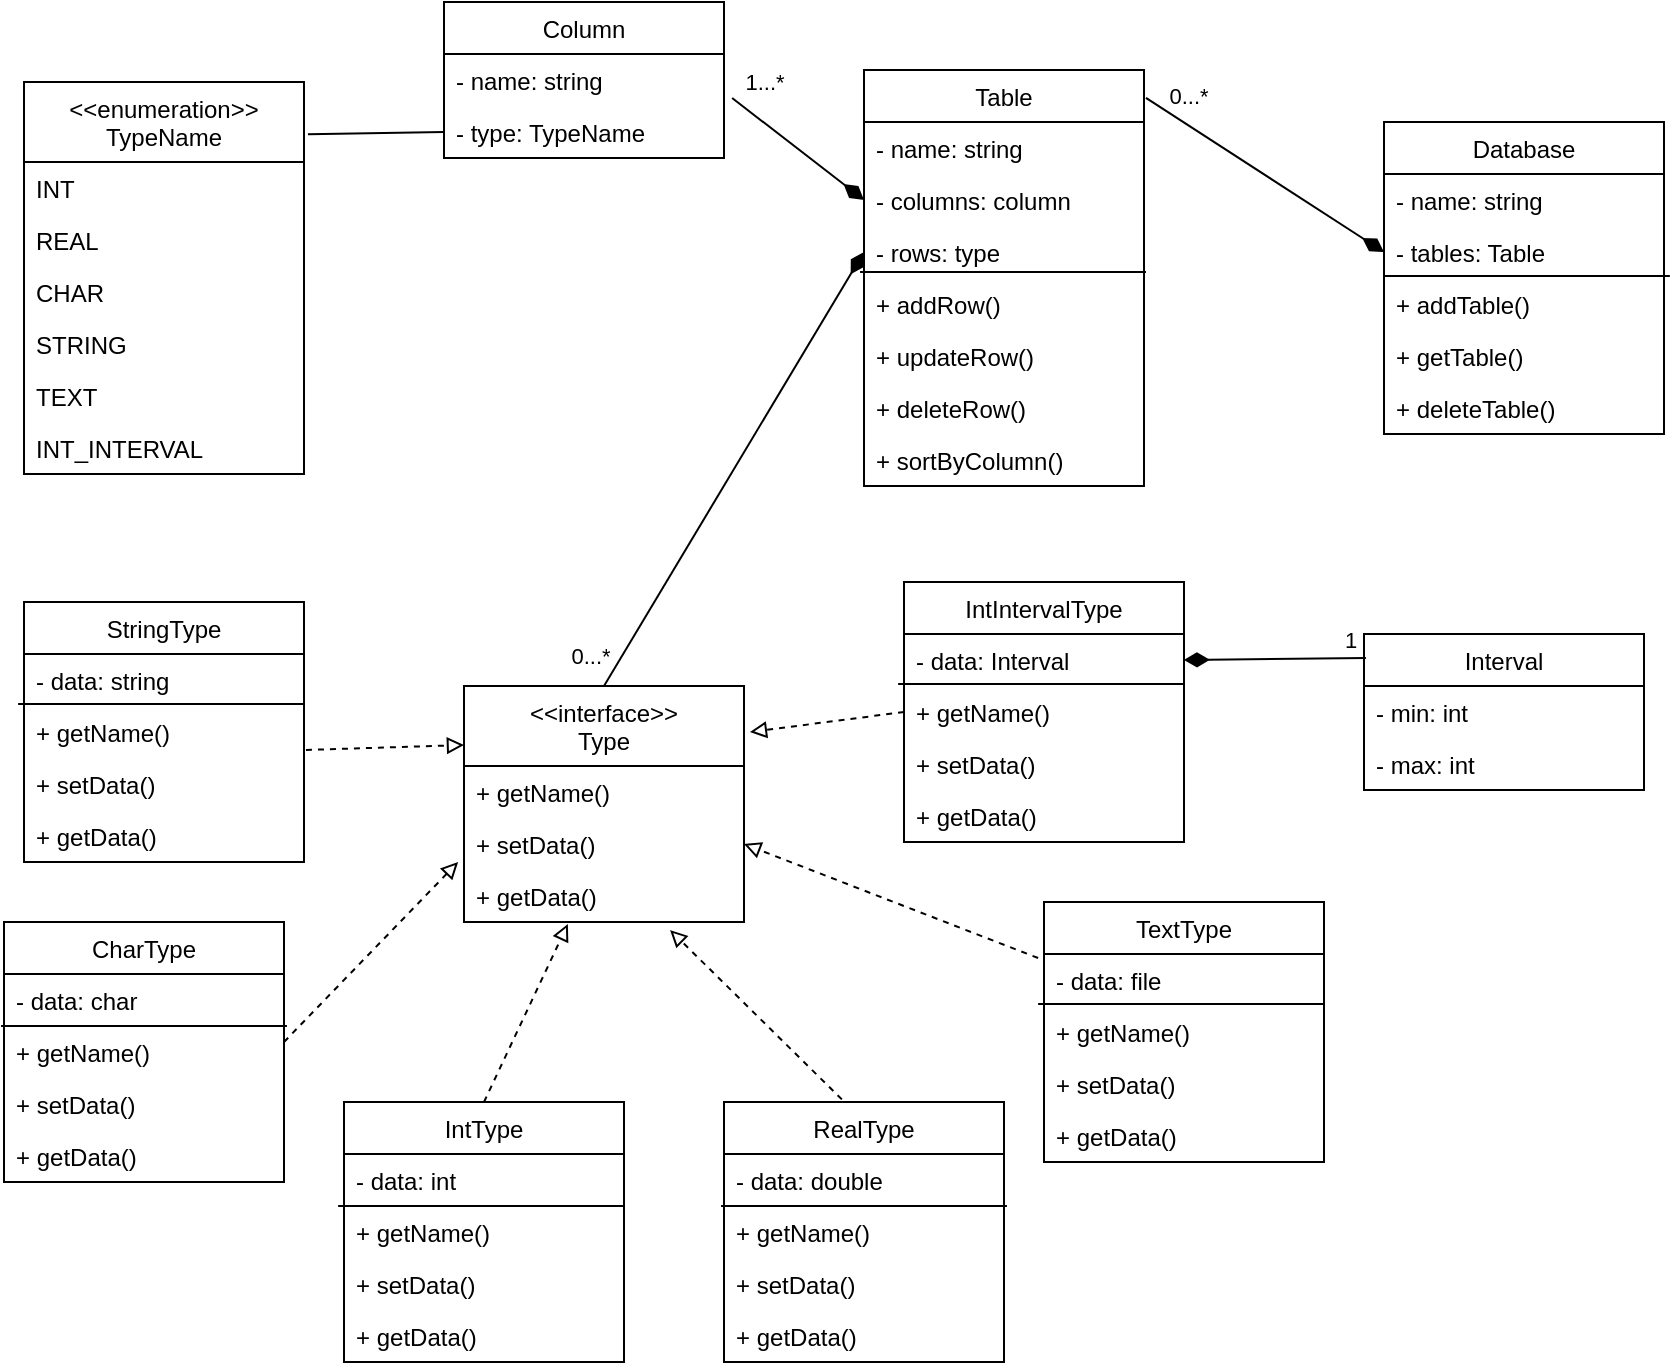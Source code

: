 <mxfile version="13.6.5">
    <diagram id="cUUYN8KEluXMO7xgLWK1" name="Page-1">
        <mxGraphModel dx="683" dy="1849" grid="1" gridSize="10" guides="1" tooltips="1" connect="1" arrows="1" fold="1" page="1" pageScale="1" pageWidth="827" pageHeight="1169" math="0" shadow="0">
            <root>
                <mxCell id="0"/>
                <mxCell id="1" parent="0"/>
                <mxCell id="34" value="RealType" style="swimlane;fontStyle=0;childLayout=stackLayout;horizontal=1;startSize=26;fillColor=none;horizontalStack=0;resizeParent=1;resizeParentMax=0;resizeLast=0;collapsible=1;marginBottom=0;" vertex="1" parent="1">
                    <mxGeometry x="420" y="450" width="140" height="130" as="geometry"/>
                </mxCell>
                <mxCell id="95" value="- data: double " style="text;strokeColor=none;fillColor=none;align=left;verticalAlign=top;spacingLeft=4;spacingRight=4;overflow=hidden;rotatable=0;points=[[0,0.5],[1,0.5]];portConstraint=eastwest;" vertex="1" parent="34">
                    <mxGeometry y="26" width="140" height="26" as="geometry"/>
                </mxCell>
                <mxCell id="120" value="" style="endArrow=none;html=1;strokeWidth=1;exitX=-0.014;exitY=-0.115;exitDx=0;exitDy=0;exitPerimeter=0;entryX=1.007;entryY=-0.115;entryDx=0;entryDy=0;entryPerimeter=0;" edge="1" parent="34">
                    <mxGeometry width="50" height="50" relative="1" as="geometry">
                        <mxPoint x="-1.47" y="52.01" as="sourcePoint"/>
                        <mxPoint x="141.47" y="52.01" as="targetPoint"/>
                        <Array as="points">
                            <mxPoint x="90.49" y="52"/>
                        </Array>
                    </mxGeometry>
                </mxCell>
                <mxCell id="35" value="+ getName()" style="text;strokeColor=none;fillColor=none;align=left;verticalAlign=top;spacingLeft=4;spacingRight=4;overflow=hidden;rotatable=0;points=[[0,0.5],[1,0.5]];portConstraint=eastwest;" vertex="1" parent="34">
                    <mxGeometry y="52" width="140" height="26" as="geometry"/>
                </mxCell>
                <mxCell id="36" value="+ setData()" style="text;strokeColor=none;fillColor=none;align=left;verticalAlign=top;spacingLeft=4;spacingRight=4;overflow=hidden;rotatable=0;points=[[0,0.5],[1,0.5]];portConstraint=eastwest;" vertex="1" parent="34">
                    <mxGeometry y="78" width="140" height="26" as="geometry"/>
                </mxCell>
                <mxCell id="37" value="+ getData()" style="text;strokeColor=none;fillColor=none;align=left;verticalAlign=top;spacingLeft=4;spacingRight=4;overflow=hidden;rotatable=0;points=[[0,0.5],[1,0.5]];portConstraint=eastwest;" vertex="1" parent="34">
                    <mxGeometry y="104" width="140" height="26" as="geometry"/>
                </mxCell>
                <mxCell id="30" value="IntType" style="swimlane;fontStyle=0;childLayout=stackLayout;horizontal=1;startSize=26;fillColor=none;horizontalStack=0;resizeParent=1;resizeParentMax=0;resizeLast=0;collapsible=1;marginBottom=0;" vertex="1" parent="1">
                    <mxGeometry x="230" y="450" width="140" height="130" as="geometry">
                        <mxRectangle x="240" y="434" width="70" height="26" as="alternateBounds"/>
                    </mxGeometry>
                </mxCell>
                <mxCell id="94" value="- data: int" style="text;strokeColor=none;fillColor=none;align=left;verticalAlign=top;spacingLeft=4;spacingRight=4;overflow=hidden;rotatable=0;points=[[0,0.5],[1,0.5]];portConstraint=eastwest;" vertex="1" parent="30">
                    <mxGeometry y="26" width="140" height="26" as="geometry"/>
                </mxCell>
                <mxCell id="121" value="" style="endArrow=none;html=1;strokeWidth=1;exitX=-0.014;exitY=-0.115;exitDx=0;exitDy=0;exitPerimeter=0;entryX=1.007;entryY=-0.115;entryDx=0;entryDy=0;entryPerimeter=0;" edge="1" parent="30">
                    <mxGeometry width="50" height="50" relative="1" as="geometry">
                        <mxPoint x="-2.94" y="52.01" as="sourcePoint"/>
                        <mxPoint x="140" y="52.01" as="targetPoint"/>
                        <Array as="points">
                            <mxPoint x="89.02" y="52"/>
                        </Array>
                    </mxGeometry>
                </mxCell>
                <mxCell id="31" value="+ getName()" style="text;strokeColor=none;fillColor=none;align=left;verticalAlign=top;spacingLeft=4;spacingRight=4;overflow=hidden;rotatable=0;points=[[0,0.5],[1,0.5]];portConstraint=eastwest;" vertex="1" parent="30">
                    <mxGeometry y="52" width="140" height="26" as="geometry"/>
                </mxCell>
                <mxCell id="32" value="+ setData()" style="text;strokeColor=none;fillColor=none;align=left;verticalAlign=top;spacingLeft=4;spacingRight=4;overflow=hidden;rotatable=0;points=[[0,0.5],[1,0.5]];portConstraint=eastwest;" vertex="1" parent="30">
                    <mxGeometry y="78" width="140" height="26" as="geometry"/>
                </mxCell>
                <mxCell id="33" value="+ getData()" style="text;strokeColor=none;fillColor=none;align=left;verticalAlign=top;spacingLeft=4;spacingRight=4;overflow=hidden;rotatable=0;points=[[0,0.5],[1,0.5]];portConstraint=eastwest;" vertex="1" parent="30">
                    <mxGeometry y="104" width="140" height="26" as="geometry"/>
                </mxCell>
                <mxCell id="23" value="CharType" style="swimlane;fontStyle=0;childLayout=stackLayout;horizontal=1;startSize=26;fillColor=none;horizontalStack=0;resizeParent=1;resizeParentMax=0;resizeLast=0;collapsible=1;marginBottom=0;" vertex="1" parent="1">
                    <mxGeometry x="60" y="360" width="140" height="130" as="geometry"/>
                </mxCell>
                <mxCell id="93" value="- data: char " style="text;strokeColor=none;fillColor=none;align=left;verticalAlign=top;spacingLeft=4;spacingRight=4;overflow=hidden;rotatable=0;points=[[0,0.5],[1,0.5]];portConstraint=eastwest;" vertex="1" parent="23">
                    <mxGeometry y="26" width="140" height="26" as="geometry"/>
                </mxCell>
                <mxCell id="117" value="" style="endArrow=none;html=1;strokeWidth=1;exitX=-0.014;exitY=-0.115;exitDx=0;exitDy=0;exitPerimeter=0;entryX=1.007;entryY=-0.115;entryDx=0;entryDy=0;entryPerimeter=0;" edge="1" parent="23">
                    <mxGeometry width="50" height="50" relative="1" as="geometry">
                        <mxPoint x="-1.47" y="52.01" as="sourcePoint"/>
                        <mxPoint x="141.47" y="52.01" as="targetPoint"/>
                        <Array as="points">
                            <mxPoint x="90.49" y="52"/>
                        </Array>
                    </mxGeometry>
                </mxCell>
                <mxCell id="27" value="+ getName()" style="text;strokeColor=none;fillColor=none;align=left;verticalAlign=top;spacingLeft=4;spacingRight=4;overflow=hidden;rotatable=0;points=[[0,0.5],[1,0.5]];portConstraint=eastwest;" vertex="1" parent="23">
                    <mxGeometry y="52" width="140" height="26" as="geometry"/>
                </mxCell>
                <mxCell id="29" value="+ setData()" style="text;strokeColor=none;fillColor=none;align=left;verticalAlign=top;spacingLeft=4;spacingRight=4;overflow=hidden;rotatable=0;points=[[0,0.5],[1,0.5]];portConstraint=eastwest;" vertex="1" parent="23">
                    <mxGeometry y="78" width="140" height="26" as="geometry"/>
                </mxCell>
                <mxCell id="28" value="+ getData()" style="text;strokeColor=none;fillColor=none;align=left;verticalAlign=top;spacingLeft=4;spacingRight=4;overflow=hidden;rotatable=0;points=[[0,0.5],[1,0.5]];portConstraint=eastwest;" vertex="1" parent="23">
                    <mxGeometry y="104" width="140" height="26" as="geometry"/>
                </mxCell>
                <mxCell id="46" value="StringType" style="swimlane;fontStyle=0;childLayout=stackLayout;horizontal=1;startSize=26;fillColor=none;horizontalStack=0;resizeParent=1;resizeParentMax=0;resizeLast=0;collapsible=1;marginBottom=0;" vertex="1" parent="1">
                    <mxGeometry x="70" y="200" width="140" height="130" as="geometry"/>
                </mxCell>
                <mxCell id="92" value="- data: string " style="text;strokeColor=none;fillColor=none;align=left;verticalAlign=top;spacingLeft=4;spacingRight=4;overflow=hidden;rotatable=0;points=[[0,0.5],[1,0.5]];portConstraint=eastwest;" vertex="1" parent="46">
                    <mxGeometry y="26" width="140" height="26" as="geometry"/>
                </mxCell>
                <mxCell id="116" value="" style="endArrow=none;html=1;strokeWidth=1;exitX=-0.014;exitY=-0.115;exitDx=0;exitDy=0;exitPerimeter=0;entryX=1.007;entryY=-0.115;entryDx=0;entryDy=0;entryPerimeter=0;" edge="1" parent="46">
                    <mxGeometry width="50" height="50" relative="1" as="geometry">
                        <mxPoint x="-2.94" y="51.01" as="sourcePoint"/>
                        <mxPoint x="140" y="51.01" as="targetPoint"/>
                        <Array as="points">
                            <mxPoint x="49.02" y="51"/>
                            <mxPoint x="69.02" y="51"/>
                            <mxPoint x="89.02" y="51"/>
                            <mxPoint x="127.06" y="51"/>
                        </Array>
                    </mxGeometry>
                </mxCell>
                <mxCell id="47" value="+ getName()" style="text;strokeColor=none;fillColor=none;align=left;verticalAlign=top;spacingLeft=4;spacingRight=4;overflow=hidden;rotatable=0;points=[[0,0.5],[1,0.5]];portConstraint=eastwest;" vertex="1" parent="46">
                    <mxGeometry y="52" width="140" height="26" as="geometry"/>
                </mxCell>
                <mxCell id="48" value="+ setData()" style="text;strokeColor=none;fillColor=none;align=left;verticalAlign=top;spacingLeft=4;spacingRight=4;overflow=hidden;rotatable=0;points=[[0,0.5],[1,0.5]];portConstraint=eastwest;" vertex="1" parent="46">
                    <mxGeometry y="78" width="140" height="26" as="geometry"/>
                </mxCell>
                <mxCell id="49" value="+ getData()" style="text;strokeColor=none;fillColor=none;align=left;verticalAlign=top;spacingLeft=4;spacingRight=4;overflow=hidden;rotatable=0;points=[[0,0.5],[1,0.5]];portConstraint=eastwest;" vertex="1" parent="46">
                    <mxGeometry y="104" width="140" height="26" as="geometry"/>
                </mxCell>
                <mxCell id="18" value="&lt;&lt;interface&gt;&gt;&#10;Type" style="swimlane;fontStyle=0;childLayout=stackLayout;horizontal=1;startSize=40;fillColor=none;horizontalStack=0;resizeParent=1;resizeParentMax=0;resizeLast=0;collapsible=1;marginBottom=0;" vertex="1" parent="1">
                    <mxGeometry x="290" y="242" width="140" height="118" as="geometry"/>
                </mxCell>
                <mxCell id="19" value="+ getName()" style="text;strokeColor=none;fillColor=none;align=left;verticalAlign=top;spacingLeft=4;spacingRight=4;overflow=hidden;rotatable=0;points=[[0,0.5],[1,0.5]];portConstraint=eastwest;" vertex="1" parent="18">
                    <mxGeometry y="40" width="140" height="26" as="geometry"/>
                </mxCell>
                <mxCell id="20" value="+ setData()" style="text;strokeColor=none;fillColor=none;align=left;verticalAlign=top;spacingLeft=4;spacingRight=4;overflow=hidden;rotatable=0;points=[[0,0.5],[1,0.5]];portConstraint=eastwest;" vertex="1" parent="18">
                    <mxGeometry y="66" width="140" height="26" as="geometry"/>
                </mxCell>
                <mxCell id="21" value="+ getData()" style="text;strokeColor=none;fillColor=none;align=left;verticalAlign=top;spacingLeft=4;spacingRight=4;overflow=hidden;rotatable=0;points=[[0,0.5],[1,0.5]];portConstraint=eastwest;" vertex="1" parent="18">
                    <mxGeometry y="92" width="140" height="26" as="geometry"/>
                </mxCell>
                <mxCell id="50" value="" style="endArrow=block;html=1;entryX=-0.021;entryY=-0.154;entryDx=0;entryDy=0;entryPerimeter=0;endFill=0;dashed=1;" edge="1" parent="1" target="21">
                    <mxGeometry width="50" height="50" relative="1" as="geometry">
                        <mxPoint x="200" y="420" as="sourcePoint"/>
                        <mxPoint x="250" y="370" as="targetPoint"/>
                    </mxGeometry>
                </mxCell>
                <mxCell id="51" value="" style="endArrow=block;html=1;entryX=0;entryY=0.25;entryDx=0;entryDy=0;endFill=0;dashed=1;exitX=1.007;exitY=0.846;exitDx=0;exitDy=0;exitPerimeter=0;" edge="1" parent="1" source="47" target="18">
                    <mxGeometry width="50" height="50" relative="1" as="geometry">
                        <mxPoint x="210" y="430" as="sourcePoint"/>
                        <mxPoint x="297.06" y="339.996" as="targetPoint"/>
                    </mxGeometry>
                </mxCell>
                <mxCell id="52" value="" style="endArrow=block;html=1;entryX=0.371;entryY=1.038;entryDx=0;entryDy=0;entryPerimeter=0;endFill=0;dashed=1;exitX=0.5;exitY=0;exitDx=0;exitDy=0;" edge="1" parent="1" source="30" target="21">
                    <mxGeometry width="50" height="50" relative="1" as="geometry">
                        <mxPoint x="220" y="440" as="sourcePoint"/>
                        <mxPoint x="307.06" y="349.996" as="targetPoint"/>
                    </mxGeometry>
                </mxCell>
                <mxCell id="53" value="" style="endArrow=block;html=1;entryX=0.736;entryY=1.154;entryDx=0;entryDy=0;entryPerimeter=0;endFill=0;dashed=1;exitX=0.421;exitY=-0.01;exitDx=0;exitDy=0;exitPerimeter=0;" edge="1" parent="1" source="34" target="21">
                    <mxGeometry width="50" height="50" relative="1" as="geometry">
                        <mxPoint x="230" y="450" as="sourcePoint"/>
                        <mxPoint x="317.06" y="359.996" as="targetPoint"/>
                    </mxGeometry>
                </mxCell>
                <mxCell id="54" value="" style="endArrow=block;html=1;entryX=1;entryY=0.5;entryDx=0;entryDy=0;endFill=0;dashed=1;exitX=-0.021;exitY=0.077;exitDx=0;exitDy=0;exitPerimeter=0;" edge="1" parent="1" source="96" target="20">
                    <mxGeometry width="50" height="50" relative="1" as="geometry">
                        <mxPoint x="240" y="460" as="sourcePoint"/>
                        <mxPoint x="327.06" y="369.996" as="targetPoint"/>
                    </mxGeometry>
                </mxCell>
                <mxCell id="55" value="" style="endArrow=block;html=1;entryX=1.021;entryY=0.195;entryDx=0;entryDy=0;entryPerimeter=0;endFill=0;dashed=1;exitX=0;exitY=0.5;exitDx=0;exitDy=0;" edge="1" parent="1" source="43" target="18">
                    <mxGeometry width="50" height="50" relative="1" as="geometry">
                        <mxPoint x="250" y="470" as="sourcePoint"/>
                        <mxPoint x="337.06" y="379.996" as="targetPoint"/>
                    </mxGeometry>
                </mxCell>
                <mxCell id="42" value="IntIntervalType" style="swimlane;fontStyle=0;childLayout=stackLayout;horizontal=1;startSize=26;fillColor=none;horizontalStack=0;resizeParent=1;resizeParentMax=0;resizeLast=0;collapsible=1;marginBottom=0;" vertex="1" parent="1">
                    <mxGeometry x="510" y="190" width="140" height="130" as="geometry"/>
                </mxCell>
                <mxCell id="97" value="- data: Interval" style="text;strokeColor=none;fillColor=none;align=left;verticalAlign=top;spacingLeft=4;spacingRight=4;overflow=hidden;rotatable=0;points=[[0,0.5],[1,0.5]];portConstraint=eastwest;" vertex="1" parent="42">
                    <mxGeometry y="26" width="140" height="26" as="geometry"/>
                </mxCell>
                <mxCell id="119" value="" style="endArrow=none;html=1;strokeWidth=1;exitX=-0.014;exitY=-0.115;exitDx=0;exitDy=0;exitPerimeter=0;entryX=1.007;entryY=-0.115;entryDx=0;entryDy=0;entryPerimeter=0;" edge="1" parent="42">
                    <mxGeometry width="50" height="50" relative="1" as="geometry">
                        <mxPoint x="-2.94" y="51.01" as="sourcePoint"/>
                        <mxPoint x="140" y="51.01" as="targetPoint"/>
                        <Array as="points">
                            <mxPoint x="89.02" y="51"/>
                        </Array>
                    </mxGeometry>
                </mxCell>
                <mxCell id="43" value="+ getName()" style="text;strokeColor=none;fillColor=none;align=left;verticalAlign=top;spacingLeft=4;spacingRight=4;overflow=hidden;rotatable=0;points=[[0,0.5],[1,0.5]];portConstraint=eastwest;" vertex="1" parent="42">
                    <mxGeometry y="52" width="140" height="26" as="geometry"/>
                </mxCell>
                <mxCell id="44" value="+ setData()" style="text;strokeColor=none;fillColor=none;align=left;verticalAlign=top;spacingLeft=4;spacingRight=4;overflow=hidden;rotatable=0;points=[[0,0.5],[1,0.5]];portConstraint=eastwest;" vertex="1" parent="42">
                    <mxGeometry y="78" width="140" height="26" as="geometry"/>
                </mxCell>
                <mxCell id="45" value="+ getData()" style="text;strokeColor=none;fillColor=none;align=left;verticalAlign=top;spacingLeft=4;spacingRight=4;overflow=hidden;rotatable=0;points=[[0,0.5],[1,0.5]];portConstraint=eastwest;" vertex="1" parent="42">
                    <mxGeometry y="104" width="140" height="26" as="geometry"/>
                </mxCell>
                <mxCell id="70" value="" style="endArrow=none;html=1;exitX=1.014;exitY=0.133;exitDx=0;exitDy=0;exitPerimeter=0;entryX=0;entryY=0.5;entryDx=0;entryDy=0;" edge="1" parent="1" source="56" target="67">
                    <mxGeometry width="50" height="50" relative="1" as="geometry">
                        <mxPoint x="350" y="200" as="sourcePoint"/>
                        <mxPoint x="400" y="150" as="targetPoint"/>
                    </mxGeometry>
                </mxCell>
                <mxCell id="87" value="" style="endArrow=none;html=1;entryX=1.029;entryY=-0.154;entryDx=0;entryDy=0;entryPerimeter=0;exitX=0;exitY=0.5;exitDx=0;exitDy=0;endFill=0;startArrow=diamondThin;startFill=1;strokeWidth=1;endSize=7;startSize=10;" edge="1" parent="1" source="74" target="67">
                    <mxGeometry width="50" height="50" relative="1" as="geometry">
                        <mxPoint x="330" y="70" as="sourcePoint"/>
                        <mxPoint x="390" y="-50" as="targetPoint"/>
                    </mxGeometry>
                </mxCell>
                <mxCell id="103" value="1...*" style="edgeLabel;html=1;align=center;verticalAlign=middle;resizable=0;points=[];" vertex="1" connectable="0" parent="87">
                    <mxGeometry x="0.208" y="4" relative="1" as="geometry">
                        <mxPoint x="-8" y="-31.57" as="offset"/>
                    </mxGeometry>
                </mxCell>
                <mxCell id="89" value="" style="endArrow=none;html=1;entryX=0.5;entryY=0;entryDx=0;entryDy=0;exitX=0;exitY=0.5;exitDx=0;exitDy=0;endFill=0;startArrow=diamondThin;startFill=1;strokeWidth=1;endSize=7;startSize=10;" edge="1" parent="1" source="73" target="18">
                    <mxGeometry width="50" height="50" relative="1" as="geometry">
                        <mxPoint x="459.02" y="142.01" as="sourcePoint"/>
                        <mxPoint x="320" y="108" as="targetPoint"/>
                    </mxGeometry>
                </mxCell>
                <mxCell id="38" value="TextType" style="swimlane;fontStyle=0;childLayout=stackLayout;horizontal=1;startSize=26;fillColor=none;horizontalStack=0;resizeParent=1;resizeParentMax=0;resizeLast=0;collapsible=1;marginBottom=0;" vertex="1" parent="1">
                    <mxGeometry x="580" y="350" width="140" height="130" as="geometry"/>
                </mxCell>
                <mxCell id="96" value="- data: file " style="text;strokeColor=none;fillColor=none;align=left;verticalAlign=top;spacingLeft=4;spacingRight=4;overflow=hidden;rotatable=0;points=[[0,0.5],[1,0.5]];portConstraint=eastwest;" vertex="1" parent="38">
                    <mxGeometry y="26" width="140" height="26" as="geometry"/>
                </mxCell>
                <mxCell id="118" value="" style="endArrow=none;html=1;strokeWidth=1;exitX=-0.014;exitY=-0.115;exitDx=0;exitDy=0;exitPerimeter=0;entryX=1.007;entryY=-0.115;entryDx=0;entryDy=0;entryPerimeter=0;" edge="1" parent="38">
                    <mxGeometry width="50" height="50" relative="1" as="geometry">
                        <mxPoint x="-2.94" y="51.01" as="sourcePoint"/>
                        <mxPoint x="140" y="51.01" as="targetPoint"/>
                        <Array as="points">
                            <mxPoint x="89.02" y="51"/>
                        </Array>
                    </mxGeometry>
                </mxCell>
                <mxCell id="39" value="+ getName()" style="text;strokeColor=none;fillColor=none;align=left;verticalAlign=top;spacingLeft=4;spacingRight=4;overflow=hidden;rotatable=0;points=[[0,0.5],[1,0.5]];portConstraint=eastwest;" vertex="1" parent="38">
                    <mxGeometry y="52" width="140" height="26" as="geometry"/>
                </mxCell>
                <mxCell id="40" value="+ setData()" style="text;strokeColor=none;fillColor=none;align=left;verticalAlign=top;spacingLeft=4;spacingRight=4;overflow=hidden;rotatable=0;points=[[0,0.5],[1,0.5]];portConstraint=eastwest;" vertex="1" parent="38">
                    <mxGeometry y="78" width="140" height="26" as="geometry"/>
                </mxCell>
                <mxCell id="41" value="+ getData()" style="text;strokeColor=none;fillColor=none;align=left;verticalAlign=top;spacingLeft=4;spacingRight=4;overflow=hidden;rotatable=0;points=[[0,0.5],[1,0.5]];portConstraint=eastwest;" vertex="1" parent="38">
                    <mxGeometry y="104" width="140" height="26" as="geometry"/>
                </mxCell>
                <mxCell id="98" value="Interval" style="swimlane;fontStyle=0;childLayout=stackLayout;horizontal=1;startSize=26;fillColor=none;horizontalStack=0;resizeParent=1;resizeParentMax=0;resizeLast=0;collapsible=1;marginBottom=0;" vertex="1" parent="1">
                    <mxGeometry x="740" y="216" width="140" height="78" as="geometry"/>
                </mxCell>
                <mxCell id="99" value="- min: int" style="text;strokeColor=none;fillColor=none;align=left;verticalAlign=top;spacingLeft=4;spacingRight=4;overflow=hidden;rotatable=0;points=[[0,0.5],[1,0.5]];portConstraint=eastwest;" vertex="1" parent="98">
                    <mxGeometry y="26" width="140" height="26" as="geometry"/>
                </mxCell>
                <mxCell id="100" value="- max: int" style="text;strokeColor=none;fillColor=none;align=left;verticalAlign=top;spacingLeft=4;spacingRight=4;overflow=hidden;rotatable=0;points=[[0,0.5],[1,0.5]];portConstraint=eastwest;" vertex="1" parent="98">
                    <mxGeometry y="52" width="140" height="26" as="geometry"/>
                </mxCell>
                <mxCell id="102" value="" style="endArrow=none;html=1;entryX=0.007;entryY=0.154;entryDx=0;entryDy=0;exitX=1;exitY=0.5;exitDx=0;exitDy=0;endFill=0;startArrow=diamondThin;startFill=1;strokeWidth=1;endSize=7;startSize=10;entryPerimeter=0;" edge="1" parent="1" source="97" target="98">
                    <mxGeometry width="50" height="50" relative="1" as="geometry">
                        <mxPoint x="500" y="1" as="sourcePoint"/>
                        <mxPoint x="370" y="252" as="targetPoint"/>
                    </mxGeometry>
                </mxCell>
                <mxCell id="65" value="Column" style="swimlane;fontStyle=0;childLayout=stackLayout;horizontal=1;startSize=26;fillColor=none;horizontalStack=0;resizeParent=1;resizeParentMax=0;resizeLast=0;collapsible=1;marginBottom=0;" vertex="1" parent="1">
                    <mxGeometry x="280" y="-100" width="140" height="78" as="geometry"/>
                </mxCell>
                <mxCell id="66" value="- name: string" style="text;strokeColor=none;fillColor=none;align=left;verticalAlign=top;spacingLeft=4;spacingRight=4;overflow=hidden;rotatable=0;points=[[0,0.5],[1,0.5]];portConstraint=eastwest;" vertex="1" parent="65">
                    <mxGeometry y="26" width="140" height="26" as="geometry"/>
                </mxCell>
                <mxCell id="67" value="- type: TypeName" style="text;strokeColor=none;fillColor=none;align=left;verticalAlign=top;spacingLeft=4;spacingRight=4;overflow=hidden;rotatable=0;points=[[0,0.5],[1,0.5]];portConstraint=eastwest;" vertex="1" parent="65">
                    <mxGeometry y="52" width="140" height="26" as="geometry"/>
                </mxCell>
                <mxCell id="56" value="&lt;&lt;enumeration&gt;&gt;&#10;TypeName" style="swimlane;fontStyle=0;childLayout=stackLayout;horizontal=1;startSize=40;fillColor=none;horizontalStack=0;resizeParent=1;resizeParentMax=0;resizeLast=0;collapsible=1;marginBottom=0;" vertex="1" parent="1">
                    <mxGeometry x="70" y="-60" width="140" height="196" as="geometry"/>
                </mxCell>
                <mxCell id="58" value="INT" style="text;strokeColor=none;fillColor=none;align=left;verticalAlign=top;spacingLeft=4;spacingRight=4;overflow=hidden;rotatable=0;points=[[0,0.5],[1,0.5]];portConstraint=eastwest;" vertex="1" parent="56">
                    <mxGeometry y="40" width="140" height="26" as="geometry"/>
                </mxCell>
                <mxCell id="59" value="REAL" style="text;strokeColor=none;fillColor=none;align=left;verticalAlign=top;spacingLeft=4;spacingRight=4;overflow=hidden;rotatable=0;points=[[0,0.5],[1,0.5]];portConstraint=eastwest;" vertex="1" parent="56">
                    <mxGeometry y="66" width="140" height="26" as="geometry"/>
                </mxCell>
                <mxCell id="60" value="CHAR" style="text;strokeColor=none;fillColor=none;align=left;verticalAlign=top;spacingLeft=4;spacingRight=4;overflow=hidden;rotatable=0;points=[[0,0.5],[1,0.5]];portConstraint=eastwest;" vertex="1" parent="56">
                    <mxGeometry y="92" width="140" height="26" as="geometry"/>
                </mxCell>
                <mxCell id="62" value="STRING" style="text;strokeColor=none;fillColor=none;align=left;verticalAlign=top;spacingLeft=4;spacingRight=4;overflow=hidden;rotatable=0;points=[[0,0.5],[1,0.5]];portConstraint=eastwest;" vertex="1" parent="56">
                    <mxGeometry y="118" width="140" height="26" as="geometry"/>
                </mxCell>
                <mxCell id="63" value="TEXT" style="text;strokeColor=none;fillColor=none;align=left;verticalAlign=top;spacingLeft=4;spacingRight=4;overflow=hidden;rotatable=0;points=[[0,0.5],[1,0.5]];portConstraint=eastwest;" vertex="1" parent="56">
                    <mxGeometry y="144" width="140" height="26" as="geometry"/>
                </mxCell>
                <mxCell id="64" value="INT_INTERVAL" style="text;strokeColor=none;fillColor=none;align=left;verticalAlign=top;spacingLeft=4;spacingRight=4;overflow=hidden;rotatable=0;points=[[0,0.5],[1,0.5]];portConstraint=eastwest;" vertex="1" parent="56">
                    <mxGeometry y="170" width="140" height="26" as="geometry"/>
                </mxCell>
                <mxCell id="71" value="Table" style="swimlane;fontStyle=0;childLayout=stackLayout;horizontal=1;startSize=26;fillColor=none;horizontalStack=0;resizeParent=1;resizeParentMax=0;resizeLast=0;collapsible=1;marginBottom=0;" vertex="1" parent="1">
                    <mxGeometry x="490" y="-66" width="140" height="208" as="geometry"/>
                </mxCell>
                <mxCell id="72" value="- name: string" style="text;strokeColor=none;fillColor=none;align=left;verticalAlign=top;spacingLeft=4;spacingRight=4;overflow=hidden;rotatable=0;points=[[0,0.5],[1,0.5]];portConstraint=eastwest;" vertex="1" parent="71">
                    <mxGeometry y="26" width="140" height="26" as="geometry"/>
                </mxCell>
                <mxCell id="74" value="- columns: column" style="text;strokeColor=none;fillColor=none;align=left;verticalAlign=top;spacingLeft=4;spacingRight=4;overflow=hidden;rotatable=0;points=[[0,0.5],[1,0.5]];portConstraint=eastwest;" vertex="1" parent="71">
                    <mxGeometry y="52" width="140" height="26" as="geometry"/>
                </mxCell>
                <mxCell id="73" value="- rows: type" style="text;strokeColor=none;fillColor=none;align=left;verticalAlign=top;spacingLeft=4;spacingRight=4;overflow=hidden;rotatable=0;points=[[0,0.5],[1,0.5]];portConstraint=eastwest;" vertex="1" parent="71">
                    <mxGeometry y="78" width="140" height="26" as="geometry"/>
                </mxCell>
                <mxCell id="82" value="+ addRow()" style="text;fillColor=none;align=left;verticalAlign=top;spacingLeft=4;spacingRight=4;overflow=hidden;rotatable=0;points=[[0,0.5],[1,0.5]];portConstraint=eastwest;strokeWidth=1;" vertex="1" parent="71">
                    <mxGeometry y="104" width="140" height="26" as="geometry"/>
                </mxCell>
                <mxCell id="83" value="+ updateRow()" style="text;strokeColor=none;fillColor=none;align=left;verticalAlign=top;spacingLeft=4;spacingRight=4;overflow=hidden;rotatable=0;points=[[0,0.5],[1,0.5]];portConstraint=eastwest;" vertex="1" parent="71">
                    <mxGeometry y="130" width="140" height="26" as="geometry"/>
                </mxCell>
                <mxCell id="84" value="+ deleteRow()" style="text;strokeColor=none;fillColor=none;align=left;verticalAlign=top;spacingLeft=4;spacingRight=4;overflow=hidden;rotatable=0;points=[[0,0.5],[1,0.5]];portConstraint=eastwest;" vertex="1" parent="71">
                    <mxGeometry y="156" width="140" height="26" as="geometry"/>
                </mxCell>
                <mxCell id="85" value="+ sortByColumn()" style="text;strokeColor=none;fillColor=none;align=left;verticalAlign=top;spacingLeft=4;spacingRight=4;overflow=hidden;rotatable=0;points=[[0,0.5],[1,0.5]];portConstraint=eastwest;" vertex="1" parent="71">
                    <mxGeometry y="182" width="140" height="26" as="geometry"/>
                </mxCell>
                <mxCell id="114" value="" style="endArrow=none;html=1;strokeWidth=1;exitX=-0.014;exitY=-0.115;exitDx=0;exitDy=0;exitPerimeter=0;entryX=1.007;entryY=-0.115;entryDx=0;entryDy=0;entryPerimeter=0;" edge="1" parent="71" source="82" target="82">
                    <mxGeometry width="50" height="50" relative="1" as="geometry">
                        <mxPoint x="150" y="236" as="sourcePoint"/>
                        <mxPoint x="142" y="101" as="targetPoint"/>
                        <Array as="points">
                            <mxPoint x="90" y="101"/>
                        </Array>
                    </mxGeometry>
                </mxCell>
                <mxCell id="104" value="0...*" style="edgeLabel;html=1;align=center;verticalAlign=middle;resizable=0;points=[];" vertex="1" connectable="0" parent="1">
                    <mxGeometry x="410.003" y="30.003" as="geometry">
                        <mxPoint x="-57" y="197" as="offset"/>
                    </mxGeometry>
                </mxCell>
                <mxCell id="105" value="1" style="edgeLabel;html=1;align=center;verticalAlign=middle;resizable=0;points=[];" vertex="1" connectable="0" parent="1">
                    <mxGeometry x="500.003" y="38.003" as="geometry">
                        <mxPoint x="233" y="181" as="offset"/>
                    </mxGeometry>
                </mxCell>
                <mxCell id="106" value="Database" style="swimlane;fontStyle=0;childLayout=stackLayout;horizontal=1;startSize=26;fillColor=none;horizontalStack=0;resizeParent=1;resizeParentMax=0;resizeLast=0;collapsible=1;marginBottom=0;" vertex="1" parent="1">
                    <mxGeometry x="750" y="-40" width="140" height="156" as="geometry"/>
                </mxCell>
                <mxCell id="107" value="- name: string" style="text;strokeColor=none;fillColor=none;align=left;verticalAlign=top;spacingLeft=4;spacingRight=4;overflow=hidden;rotatable=0;points=[[0,0.5],[1,0.5]];portConstraint=eastwest;" vertex="1" parent="106">
                    <mxGeometry y="26" width="140" height="26" as="geometry"/>
                </mxCell>
                <mxCell id="108" value="- tables: Table" style="text;strokeColor=none;fillColor=none;align=left;verticalAlign=top;spacingLeft=4;spacingRight=4;overflow=hidden;rotatable=0;points=[[0,0.5],[1,0.5]];portConstraint=eastwest;" vertex="1" parent="106">
                    <mxGeometry y="52" width="140" height="26" as="geometry"/>
                </mxCell>
                <mxCell id="115" value="" style="endArrow=none;html=1;strokeWidth=1;exitX=-0.014;exitY=-0.115;exitDx=0;exitDy=0;exitPerimeter=0;entryX=1.007;entryY=-0.115;entryDx=0;entryDy=0;entryPerimeter=0;" edge="1" parent="106">
                    <mxGeometry width="50" height="50" relative="1" as="geometry">
                        <mxPoint y="77.01" as="sourcePoint"/>
                        <mxPoint x="142.94" y="77.01" as="targetPoint"/>
                        <Array as="points">
                            <mxPoint x="91.96" y="77"/>
                        </Array>
                    </mxGeometry>
                </mxCell>
                <mxCell id="109" value="+ addTable()" style="text;strokeColor=none;fillColor=none;align=left;verticalAlign=top;spacingLeft=4;spacingRight=4;overflow=hidden;rotatable=0;points=[[0,0.5],[1,0.5]];portConstraint=eastwest;" vertex="1" parent="106">
                    <mxGeometry y="78" width="140" height="26" as="geometry"/>
                </mxCell>
                <mxCell id="112" value="+ getTable()" style="text;strokeColor=none;fillColor=none;align=left;verticalAlign=top;spacingLeft=4;spacingRight=4;overflow=hidden;rotatable=0;points=[[0,0.5],[1,0.5]];portConstraint=eastwest;" vertex="1" parent="106">
                    <mxGeometry y="104" width="140" height="26" as="geometry"/>
                </mxCell>
                <mxCell id="113" value="+ deleteTable()" style="text;strokeColor=none;fillColor=none;align=left;verticalAlign=top;spacingLeft=4;spacingRight=4;overflow=hidden;rotatable=0;points=[[0,0.5],[1,0.5]];portConstraint=eastwest;" vertex="1" parent="106">
                    <mxGeometry y="130" width="140" height="26" as="geometry"/>
                </mxCell>
                <mxCell id="110" value="" style="endArrow=none;html=1;exitX=0;exitY=0.5;exitDx=0;exitDy=0;endFill=0;startArrow=diamondThin;startFill=1;strokeWidth=1;endSize=7;startSize=10;entryX=1.007;entryY=0.067;entryDx=0;entryDy=0;entryPerimeter=0;" edge="1" parent="1" source="108" target="71">
                    <mxGeometry width="50" height="50" relative="1" as="geometry">
                        <mxPoint x="500" y="35" as="sourcePoint"/>
                        <mxPoint x="640" y="-50" as="targetPoint"/>
                    </mxGeometry>
                </mxCell>
                <mxCell id="111" value="0...*" style="edgeLabel;html=1;align=center;verticalAlign=middle;resizable=0;points=[];" vertex="1" connectable="0" parent="1">
                    <mxGeometry x="470.003" y="-39.997" as="geometry">
                        <mxPoint x="182" y="-13" as="offset"/>
                    </mxGeometry>
                </mxCell>
            </root>
        </mxGraphModel>
    </diagram>
</mxfile>